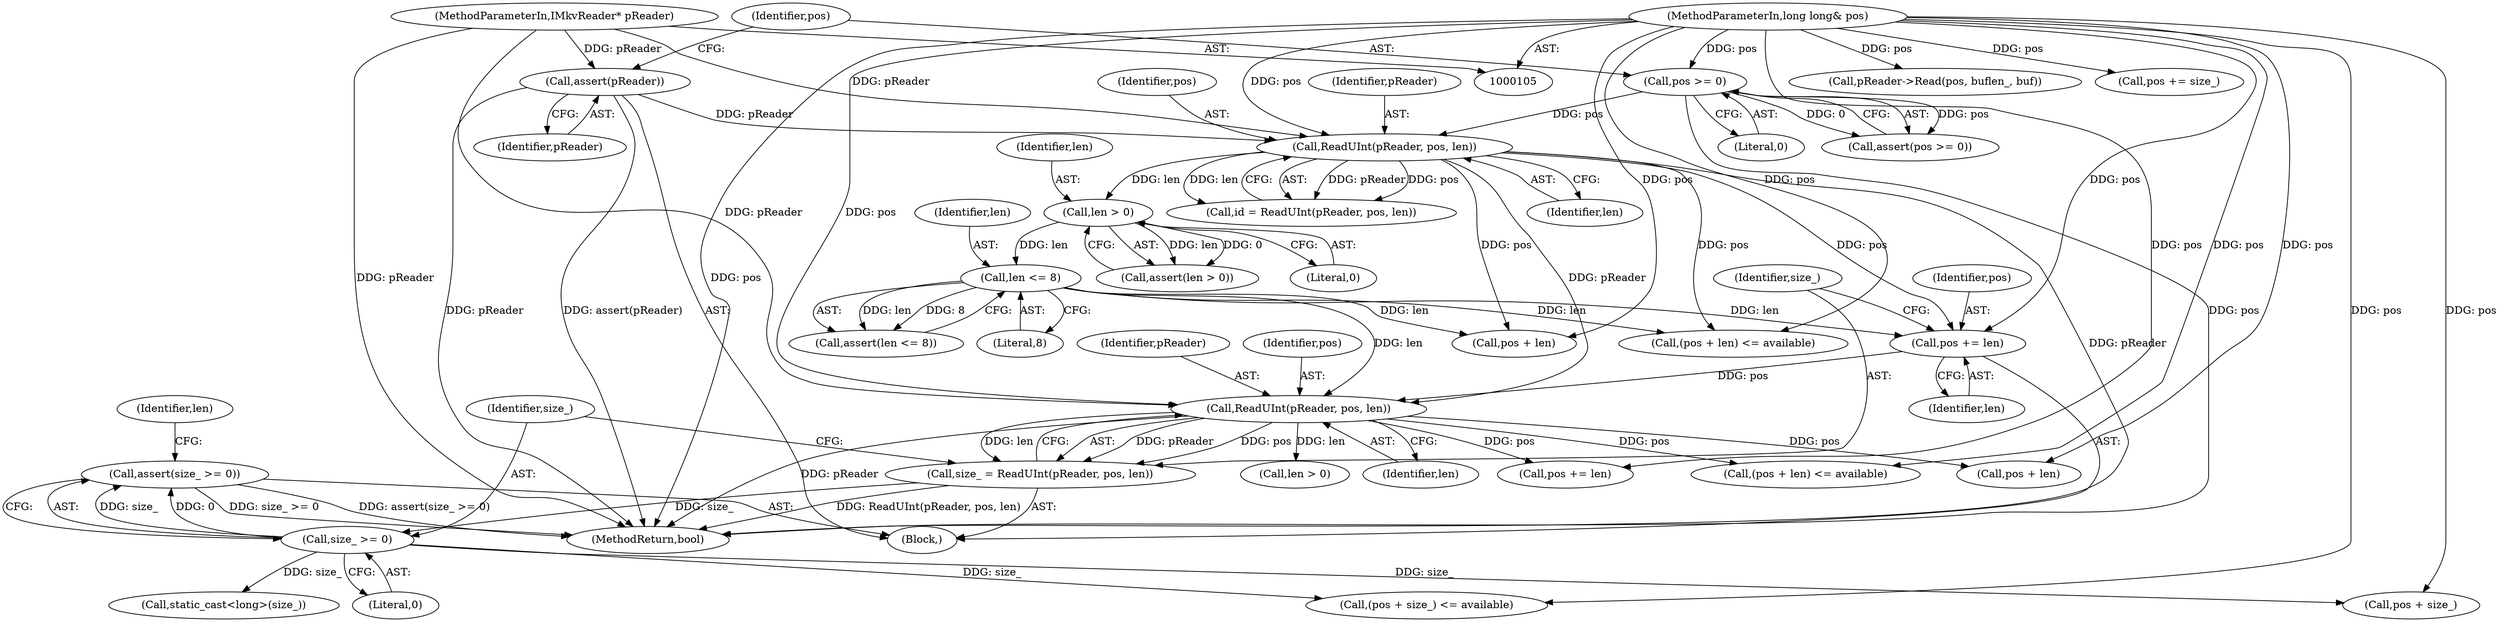 digraph "1_Android_cc274e2abe8b2a6698a5c47d8aa4bb45f1f9538d_31@API" {
"1000190" [label="(Call,assert(size_ >= 0))"];
"1000191" [label="(Call,size_ >= 0)"];
"1000184" [label="(Call,size_ = ReadUInt(pReader, pos, len))"];
"1000186" [label="(Call,ReadUInt(pReader, pos, len))"];
"1000150" [label="(Call,ReadUInt(pReader, pos, len))"];
"1000112" [label="(Call,assert(pReader))"];
"1000106" [label="(MethodParameterIn,IMkvReader* pReader)"];
"1000115" [label="(Call,pos >= 0)"];
"1000107" [label="(MethodParameterIn,long long& pos)"];
"1000180" [label="(Call,pos += len)"];
"1000163" [label="(Call,len <= 8)"];
"1000159" [label="(Call,len > 0)"];
"1000244" [label="(MethodReturn,bool)"];
"1000195" [label="(Call,len > 0)"];
"1000228" [label="(Call,pReader->Read(pos, buflen_, buf))"];
"1000180" [label="(Call,pos += len)"];
"1000162" [label="(Call,assert(len <= 8))"];
"1000117" [label="(Literal,0)"];
"1000153" [label="(Identifier,len)"];
"1000168" [label="(Call,pos + len)"];
"1000115" [label="(Call,pos >= 0)"];
"1000163" [label="(Call,len <= 8)"];
"1000186" [label="(Call,ReadUInt(pReader, pos, len))"];
"1000203" [label="(Call,(pos + len) <= available)"];
"1000161" [label="(Literal,0)"];
"1000150" [label="(Call,ReadUInt(pReader, pos, len))"];
"1000151" [label="(Identifier,pReader)"];
"1000113" [label="(Identifier,pReader)"];
"1000192" [label="(Identifier,size_)"];
"1000164" [label="(Identifier,len)"];
"1000239" [label="(Call,pos += size_)"];
"1000111" [label="(Block,)"];
"1000160" [label="(Identifier,len)"];
"1000106" [label="(MethodParameterIn,IMkvReader* pReader)"];
"1000185" [label="(Identifier,size_)"];
"1000112" [label="(Call,assert(pReader))"];
"1000165" [label="(Literal,8)"];
"1000107" [label="(MethodParameterIn,long long& pos)"];
"1000184" [label="(Call,size_ = ReadUInt(pReader, pos, len))"];
"1000220" [label="(Call,static_cast<long>(size_))"];
"1000193" [label="(Literal,0)"];
"1000189" [label="(Identifier,len)"];
"1000187" [label="(Identifier,pReader)"];
"1000152" [label="(Identifier,pos)"];
"1000196" [label="(Identifier,len)"];
"1000158" [label="(Call,assert(len > 0))"];
"1000116" [label="(Identifier,pos)"];
"1000212" [label="(Call,(pos + size_) <= available)"];
"1000167" [label="(Call,(pos + len) <= available)"];
"1000204" [label="(Call,pos + len)"];
"1000191" [label="(Call,size_ >= 0)"];
"1000148" [label="(Call,id = ReadUInt(pReader, pos, len))"];
"1000114" [label="(Call,assert(pos >= 0))"];
"1000188" [label="(Identifier,pos)"];
"1000159" [label="(Call,len > 0)"];
"1000181" [label="(Identifier,pos)"];
"1000208" [label="(Call,pos += len)"];
"1000213" [label="(Call,pos + size_)"];
"1000182" [label="(Identifier,len)"];
"1000190" [label="(Call,assert(size_ >= 0))"];
"1000190" -> "1000111"  [label="AST: "];
"1000190" -> "1000191"  [label="CFG: "];
"1000191" -> "1000190"  [label="AST: "];
"1000196" -> "1000190"  [label="CFG: "];
"1000190" -> "1000244"  [label="DDG: assert(size_ >= 0)"];
"1000190" -> "1000244"  [label="DDG: size_ >= 0"];
"1000191" -> "1000190"  [label="DDG: size_"];
"1000191" -> "1000190"  [label="DDG: 0"];
"1000191" -> "1000193"  [label="CFG: "];
"1000192" -> "1000191"  [label="AST: "];
"1000193" -> "1000191"  [label="AST: "];
"1000184" -> "1000191"  [label="DDG: size_"];
"1000191" -> "1000212"  [label="DDG: size_"];
"1000191" -> "1000213"  [label="DDG: size_"];
"1000191" -> "1000220"  [label="DDG: size_"];
"1000184" -> "1000111"  [label="AST: "];
"1000184" -> "1000186"  [label="CFG: "];
"1000185" -> "1000184"  [label="AST: "];
"1000186" -> "1000184"  [label="AST: "];
"1000192" -> "1000184"  [label="CFG: "];
"1000184" -> "1000244"  [label="DDG: ReadUInt(pReader, pos, len)"];
"1000186" -> "1000184"  [label="DDG: pReader"];
"1000186" -> "1000184"  [label="DDG: pos"];
"1000186" -> "1000184"  [label="DDG: len"];
"1000186" -> "1000189"  [label="CFG: "];
"1000187" -> "1000186"  [label="AST: "];
"1000188" -> "1000186"  [label="AST: "];
"1000189" -> "1000186"  [label="AST: "];
"1000186" -> "1000244"  [label="DDG: pReader"];
"1000150" -> "1000186"  [label="DDG: pReader"];
"1000106" -> "1000186"  [label="DDG: pReader"];
"1000180" -> "1000186"  [label="DDG: pos"];
"1000107" -> "1000186"  [label="DDG: pos"];
"1000163" -> "1000186"  [label="DDG: len"];
"1000186" -> "1000195"  [label="DDG: len"];
"1000186" -> "1000203"  [label="DDG: pos"];
"1000186" -> "1000204"  [label="DDG: pos"];
"1000186" -> "1000208"  [label="DDG: pos"];
"1000150" -> "1000148"  [label="AST: "];
"1000150" -> "1000153"  [label="CFG: "];
"1000151" -> "1000150"  [label="AST: "];
"1000152" -> "1000150"  [label="AST: "];
"1000153" -> "1000150"  [label="AST: "];
"1000148" -> "1000150"  [label="CFG: "];
"1000150" -> "1000244"  [label="DDG: pReader"];
"1000150" -> "1000148"  [label="DDG: pReader"];
"1000150" -> "1000148"  [label="DDG: pos"];
"1000150" -> "1000148"  [label="DDG: len"];
"1000112" -> "1000150"  [label="DDG: pReader"];
"1000106" -> "1000150"  [label="DDG: pReader"];
"1000115" -> "1000150"  [label="DDG: pos"];
"1000107" -> "1000150"  [label="DDG: pos"];
"1000150" -> "1000159"  [label="DDG: len"];
"1000150" -> "1000167"  [label="DDG: pos"];
"1000150" -> "1000168"  [label="DDG: pos"];
"1000150" -> "1000180"  [label="DDG: pos"];
"1000112" -> "1000111"  [label="AST: "];
"1000112" -> "1000113"  [label="CFG: "];
"1000113" -> "1000112"  [label="AST: "];
"1000116" -> "1000112"  [label="CFG: "];
"1000112" -> "1000244"  [label="DDG: assert(pReader)"];
"1000112" -> "1000244"  [label="DDG: pReader"];
"1000106" -> "1000112"  [label="DDG: pReader"];
"1000106" -> "1000105"  [label="AST: "];
"1000106" -> "1000244"  [label="DDG: pReader"];
"1000115" -> "1000114"  [label="AST: "];
"1000115" -> "1000117"  [label="CFG: "];
"1000116" -> "1000115"  [label="AST: "];
"1000117" -> "1000115"  [label="AST: "];
"1000114" -> "1000115"  [label="CFG: "];
"1000115" -> "1000244"  [label="DDG: pos"];
"1000115" -> "1000114"  [label="DDG: pos"];
"1000115" -> "1000114"  [label="DDG: 0"];
"1000107" -> "1000115"  [label="DDG: pos"];
"1000107" -> "1000105"  [label="AST: "];
"1000107" -> "1000244"  [label="DDG: pos"];
"1000107" -> "1000167"  [label="DDG: pos"];
"1000107" -> "1000168"  [label="DDG: pos"];
"1000107" -> "1000180"  [label="DDG: pos"];
"1000107" -> "1000203"  [label="DDG: pos"];
"1000107" -> "1000204"  [label="DDG: pos"];
"1000107" -> "1000208"  [label="DDG: pos"];
"1000107" -> "1000212"  [label="DDG: pos"];
"1000107" -> "1000213"  [label="DDG: pos"];
"1000107" -> "1000228"  [label="DDG: pos"];
"1000107" -> "1000239"  [label="DDG: pos"];
"1000180" -> "1000111"  [label="AST: "];
"1000180" -> "1000182"  [label="CFG: "];
"1000181" -> "1000180"  [label="AST: "];
"1000182" -> "1000180"  [label="AST: "];
"1000185" -> "1000180"  [label="CFG: "];
"1000163" -> "1000180"  [label="DDG: len"];
"1000163" -> "1000162"  [label="AST: "];
"1000163" -> "1000165"  [label="CFG: "];
"1000164" -> "1000163"  [label="AST: "];
"1000165" -> "1000163"  [label="AST: "];
"1000162" -> "1000163"  [label="CFG: "];
"1000163" -> "1000162"  [label="DDG: len"];
"1000163" -> "1000162"  [label="DDG: 8"];
"1000159" -> "1000163"  [label="DDG: len"];
"1000163" -> "1000167"  [label="DDG: len"];
"1000163" -> "1000168"  [label="DDG: len"];
"1000159" -> "1000158"  [label="AST: "];
"1000159" -> "1000161"  [label="CFG: "];
"1000160" -> "1000159"  [label="AST: "];
"1000161" -> "1000159"  [label="AST: "];
"1000158" -> "1000159"  [label="CFG: "];
"1000159" -> "1000158"  [label="DDG: len"];
"1000159" -> "1000158"  [label="DDG: 0"];
}
